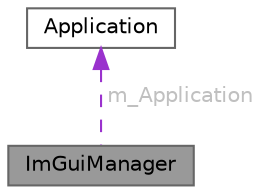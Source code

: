 digraph "ImGuiManager"
{
 // LATEX_PDF_SIZE
  bgcolor="transparent";
  edge [fontname=Helvetica,fontsize=10,labelfontname=Helvetica,labelfontsize=10];
  node [fontname=Helvetica,fontsize=10,shape=box,height=0.2,width=0.4];
  Node1 [id="Node000001",label="ImGuiManager",height=0.2,width=0.4,color="gray40", fillcolor="grey60", style="filled", fontcolor="black",tooltip=" "];
  Node2 -> Node1 [id="edge2_Node000001_Node000002",dir="back",color="darkorchid3",style="dashed",tooltip=" ",label=" m_Application",fontcolor="grey" ];
  Node2 [id="Node000002",label="Application",height=0.2,width=0.4,color="gray40", fillcolor="white", style="filled",URL="$class_application.html",tooltip="アプリケーションクラス"];
}
